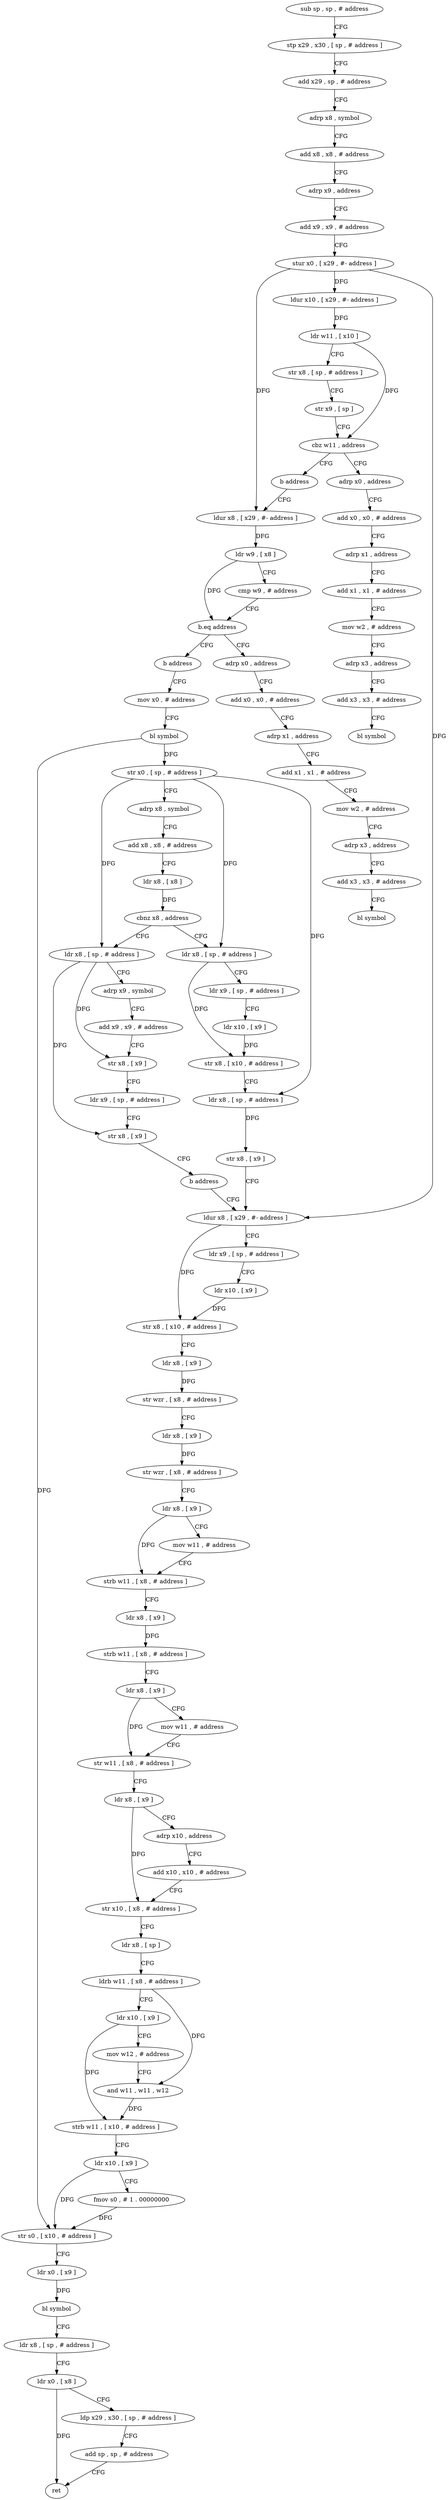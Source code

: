 digraph "func" {
"4237760" [label = "sub sp , sp , # address" ]
"4237764" [label = "stp x29 , x30 , [ sp , # address ]" ]
"4237768" [label = "add x29 , sp , # address" ]
"4237772" [label = "adrp x8 , symbol" ]
"4237776" [label = "add x8 , x8 , # address" ]
"4237780" [label = "adrp x9 , address" ]
"4237784" [label = "add x9 , x9 , # address" ]
"4237788" [label = "stur x0 , [ x29 , #- address ]" ]
"4237792" [label = "ldur x10 , [ x29 , #- address ]" ]
"4237796" [label = "ldr w11 , [ x10 ]" ]
"4237800" [label = "str x8 , [ sp , # address ]" ]
"4237804" [label = "str x9 , [ sp ]" ]
"4237808" [label = "cbz w11 , address" ]
"4237816" [label = "adrp x0 , address" ]
"4237812" [label = "b address" ]
"4237820" [label = "add x0 , x0 , # address" ]
"4237824" [label = "adrp x1 , address" ]
"4237828" [label = "add x1 , x1 , # address" ]
"4237832" [label = "mov w2 , # address" ]
"4237836" [label = "adrp x3 , address" ]
"4237840" [label = "add x3 , x3 , # address" ]
"4237844" [label = "bl symbol" ]
"4237848" [label = "ldur x8 , [ x29 , #- address ]" ]
"4237852" [label = "ldr w9 , [ x8 ]" ]
"4237856" [label = "cmp w9 , # address" ]
"4237860" [label = "b.eq address" ]
"4237868" [label = "adrp x0 , address" ]
"4237864" [label = "b address" ]
"4237872" [label = "add x0 , x0 , # address" ]
"4237876" [label = "adrp x1 , address" ]
"4237880" [label = "add x1 , x1 , # address" ]
"4237884" [label = "mov w2 , # address" ]
"4237888" [label = "adrp x3 , address" ]
"4237892" [label = "add x3 , x3 , # address" ]
"4237896" [label = "bl symbol" ]
"4237900" [label = "mov x0 , # address" ]
"4237904" [label = "bl symbol" ]
"4237908" [label = "str x0 , [ sp , # address ]" ]
"4237912" [label = "adrp x8 , symbol" ]
"4237916" [label = "add x8 , x8 , # address" ]
"4237920" [label = "ldr x8 , [ x8 ]" ]
"4237924" [label = "cbnz x8 , address" ]
"4237956" [label = "ldr x8 , [ sp , # address ]" ]
"4237928" [label = "ldr x8 , [ sp , # address ]" ]
"4237960" [label = "ldr x9 , [ sp , # address ]" ]
"4237964" [label = "ldr x10 , [ x9 ]" ]
"4237968" [label = "str x8 , [ x10 , # address ]" ]
"4237972" [label = "ldr x8 , [ sp , # address ]" ]
"4237976" [label = "str x8 , [ x9 ]" ]
"4237980" [label = "ldur x8 , [ x29 , #- address ]" ]
"4237932" [label = "adrp x9 , symbol" ]
"4237936" [label = "add x9 , x9 , # address" ]
"4237940" [label = "str x8 , [ x9 ]" ]
"4237944" [label = "ldr x9 , [ sp , # address ]" ]
"4237948" [label = "str x8 , [ x9 ]" ]
"4237952" [label = "b address" ]
"4237984" [label = "ldr x9 , [ sp , # address ]" ]
"4237988" [label = "ldr x10 , [ x9 ]" ]
"4237992" [label = "str x8 , [ x10 , # address ]" ]
"4237996" [label = "ldr x8 , [ x9 ]" ]
"4238000" [label = "str wzr , [ x8 , # address ]" ]
"4238004" [label = "ldr x8 , [ x9 ]" ]
"4238008" [label = "str wzr , [ x8 , # address ]" ]
"4238012" [label = "ldr x8 , [ x9 ]" ]
"4238016" [label = "mov w11 , # address" ]
"4238020" [label = "strb w11 , [ x8 , # address ]" ]
"4238024" [label = "ldr x8 , [ x9 ]" ]
"4238028" [label = "strb w11 , [ x8 , # address ]" ]
"4238032" [label = "ldr x8 , [ x9 ]" ]
"4238036" [label = "mov w11 , # address" ]
"4238040" [label = "str w11 , [ x8 , # address ]" ]
"4238044" [label = "ldr x8 , [ x9 ]" ]
"4238048" [label = "adrp x10 , address" ]
"4238052" [label = "add x10 , x10 , # address" ]
"4238056" [label = "str x10 , [ x8 , # address ]" ]
"4238060" [label = "ldr x8 , [ sp ]" ]
"4238064" [label = "ldrb w11 , [ x8 , # address ]" ]
"4238068" [label = "ldr x10 , [ x9 ]" ]
"4238072" [label = "mov w12 , # address" ]
"4238076" [label = "and w11 , w11 , w12" ]
"4238080" [label = "strb w11 , [ x10 , # address ]" ]
"4238084" [label = "ldr x10 , [ x9 ]" ]
"4238088" [label = "fmov s0 , # 1 . 00000000" ]
"4238092" [label = "str s0 , [ x10 , # address ]" ]
"4238096" [label = "ldr x0 , [ x9 ]" ]
"4238100" [label = "bl symbol" ]
"4238104" [label = "ldr x8 , [ sp , # address ]" ]
"4238108" [label = "ldr x0 , [ x8 ]" ]
"4238112" [label = "ldp x29 , x30 , [ sp , # address ]" ]
"4238116" [label = "add sp , sp , # address" ]
"4238120" [label = "ret" ]
"4237760" -> "4237764" [ label = "CFG" ]
"4237764" -> "4237768" [ label = "CFG" ]
"4237768" -> "4237772" [ label = "CFG" ]
"4237772" -> "4237776" [ label = "CFG" ]
"4237776" -> "4237780" [ label = "CFG" ]
"4237780" -> "4237784" [ label = "CFG" ]
"4237784" -> "4237788" [ label = "CFG" ]
"4237788" -> "4237792" [ label = "DFG" ]
"4237788" -> "4237848" [ label = "DFG" ]
"4237788" -> "4237980" [ label = "DFG" ]
"4237792" -> "4237796" [ label = "DFG" ]
"4237796" -> "4237800" [ label = "CFG" ]
"4237796" -> "4237808" [ label = "DFG" ]
"4237800" -> "4237804" [ label = "CFG" ]
"4237804" -> "4237808" [ label = "CFG" ]
"4237808" -> "4237816" [ label = "CFG" ]
"4237808" -> "4237812" [ label = "CFG" ]
"4237816" -> "4237820" [ label = "CFG" ]
"4237812" -> "4237848" [ label = "CFG" ]
"4237820" -> "4237824" [ label = "CFG" ]
"4237824" -> "4237828" [ label = "CFG" ]
"4237828" -> "4237832" [ label = "CFG" ]
"4237832" -> "4237836" [ label = "CFG" ]
"4237836" -> "4237840" [ label = "CFG" ]
"4237840" -> "4237844" [ label = "CFG" ]
"4237848" -> "4237852" [ label = "DFG" ]
"4237852" -> "4237856" [ label = "CFG" ]
"4237852" -> "4237860" [ label = "DFG" ]
"4237856" -> "4237860" [ label = "CFG" ]
"4237860" -> "4237868" [ label = "CFG" ]
"4237860" -> "4237864" [ label = "CFG" ]
"4237868" -> "4237872" [ label = "CFG" ]
"4237864" -> "4237900" [ label = "CFG" ]
"4237872" -> "4237876" [ label = "CFG" ]
"4237876" -> "4237880" [ label = "CFG" ]
"4237880" -> "4237884" [ label = "CFG" ]
"4237884" -> "4237888" [ label = "CFG" ]
"4237888" -> "4237892" [ label = "CFG" ]
"4237892" -> "4237896" [ label = "CFG" ]
"4237900" -> "4237904" [ label = "CFG" ]
"4237904" -> "4237908" [ label = "DFG" ]
"4237904" -> "4238092" [ label = "DFG" ]
"4237908" -> "4237912" [ label = "CFG" ]
"4237908" -> "4237956" [ label = "DFG" ]
"4237908" -> "4237972" [ label = "DFG" ]
"4237908" -> "4237928" [ label = "DFG" ]
"4237912" -> "4237916" [ label = "CFG" ]
"4237916" -> "4237920" [ label = "CFG" ]
"4237920" -> "4237924" [ label = "DFG" ]
"4237924" -> "4237956" [ label = "CFG" ]
"4237924" -> "4237928" [ label = "CFG" ]
"4237956" -> "4237960" [ label = "CFG" ]
"4237956" -> "4237968" [ label = "DFG" ]
"4237928" -> "4237932" [ label = "CFG" ]
"4237928" -> "4237940" [ label = "DFG" ]
"4237928" -> "4237948" [ label = "DFG" ]
"4237960" -> "4237964" [ label = "CFG" ]
"4237964" -> "4237968" [ label = "DFG" ]
"4237968" -> "4237972" [ label = "CFG" ]
"4237972" -> "4237976" [ label = "DFG" ]
"4237976" -> "4237980" [ label = "CFG" ]
"4237980" -> "4237984" [ label = "CFG" ]
"4237980" -> "4237992" [ label = "DFG" ]
"4237932" -> "4237936" [ label = "CFG" ]
"4237936" -> "4237940" [ label = "CFG" ]
"4237940" -> "4237944" [ label = "CFG" ]
"4237944" -> "4237948" [ label = "CFG" ]
"4237948" -> "4237952" [ label = "CFG" ]
"4237952" -> "4237980" [ label = "CFG" ]
"4237984" -> "4237988" [ label = "CFG" ]
"4237988" -> "4237992" [ label = "DFG" ]
"4237992" -> "4237996" [ label = "CFG" ]
"4237996" -> "4238000" [ label = "DFG" ]
"4238000" -> "4238004" [ label = "CFG" ]
"4238004" -> "4238008" [ label = "DFG" ]
"4238008" -> "4238012" [ label = "CFG" ]
"4238012" -> "4238016" [ label = "CFG" ]
"4238012" -> "4238020" [ label = "DFG" ]
"4238016" -> "4238020" [ label = "CFG" ]
"4238020" -> "4238024" [ label = "CFG" ]
"4238024" -> "4238028" [ label = "DFG" ]
"4238028" -> "4238032" [ label = "CFG" ]
"4238032" -> "4238036" [ label = "CFG" ]
"4238032" -> "4238040" [ label = "DFG" ]
"4238036" -> "4238040" [ label = "CFG" ]
"4238040" -> "4238044" [ label = "CFG" ]
"4238044" -> "4238048" [ label = "CFG" ]
"4238044" -> "4238056" [ label = "DFG" ]
"4238048" -> "4238052" [ label = "CFG" ]
"4238052" -> "4238056" [ label = "CFG" ]
"4238056" -> "4238060" [ label = "CFG" ]
"4238060" -> "4238064" [ label = "CFG" ]
"4238064" -> "4238068" [ label = "CFG" ]
"4238064" -> "4238076" [ label = "DFG" ]
"4238068" -> "4238072" [ label = "CFG" ]
"4238068" -> "4238080" [ label = "DFG" ]
"4238072" -> "4238076" [ label = "CFG" ]
"4238076" -> "4238080" [ label = "DFG" ]
"4238080" -> "4238084" [ label = "CFG" ]
"4238084" -> "4238088" [ label = "CFG" ]
"4238084" -> "4238092" [ label = "DFG" ]
"4238088" -> "4238092" [ label = "DFG" ]
"4238092" -> "4238096" [ label = "CFG" ]
"4238096" -> "4238100" [ label = "DFG" ]
"4238100" -> "4238104" [ label = "CFG" ]
"4238104" -> "4238108" [ label = "CFG" ]
"4238108" -> "4238112" [ label = "CFG" ]
"4238108" -> "4238120" [ label = "DFG" ]
"4238112" -> "4238116" [ label = "CFG" ]
"4238116" -> "4238120" [ label = "CFG" ]
}
